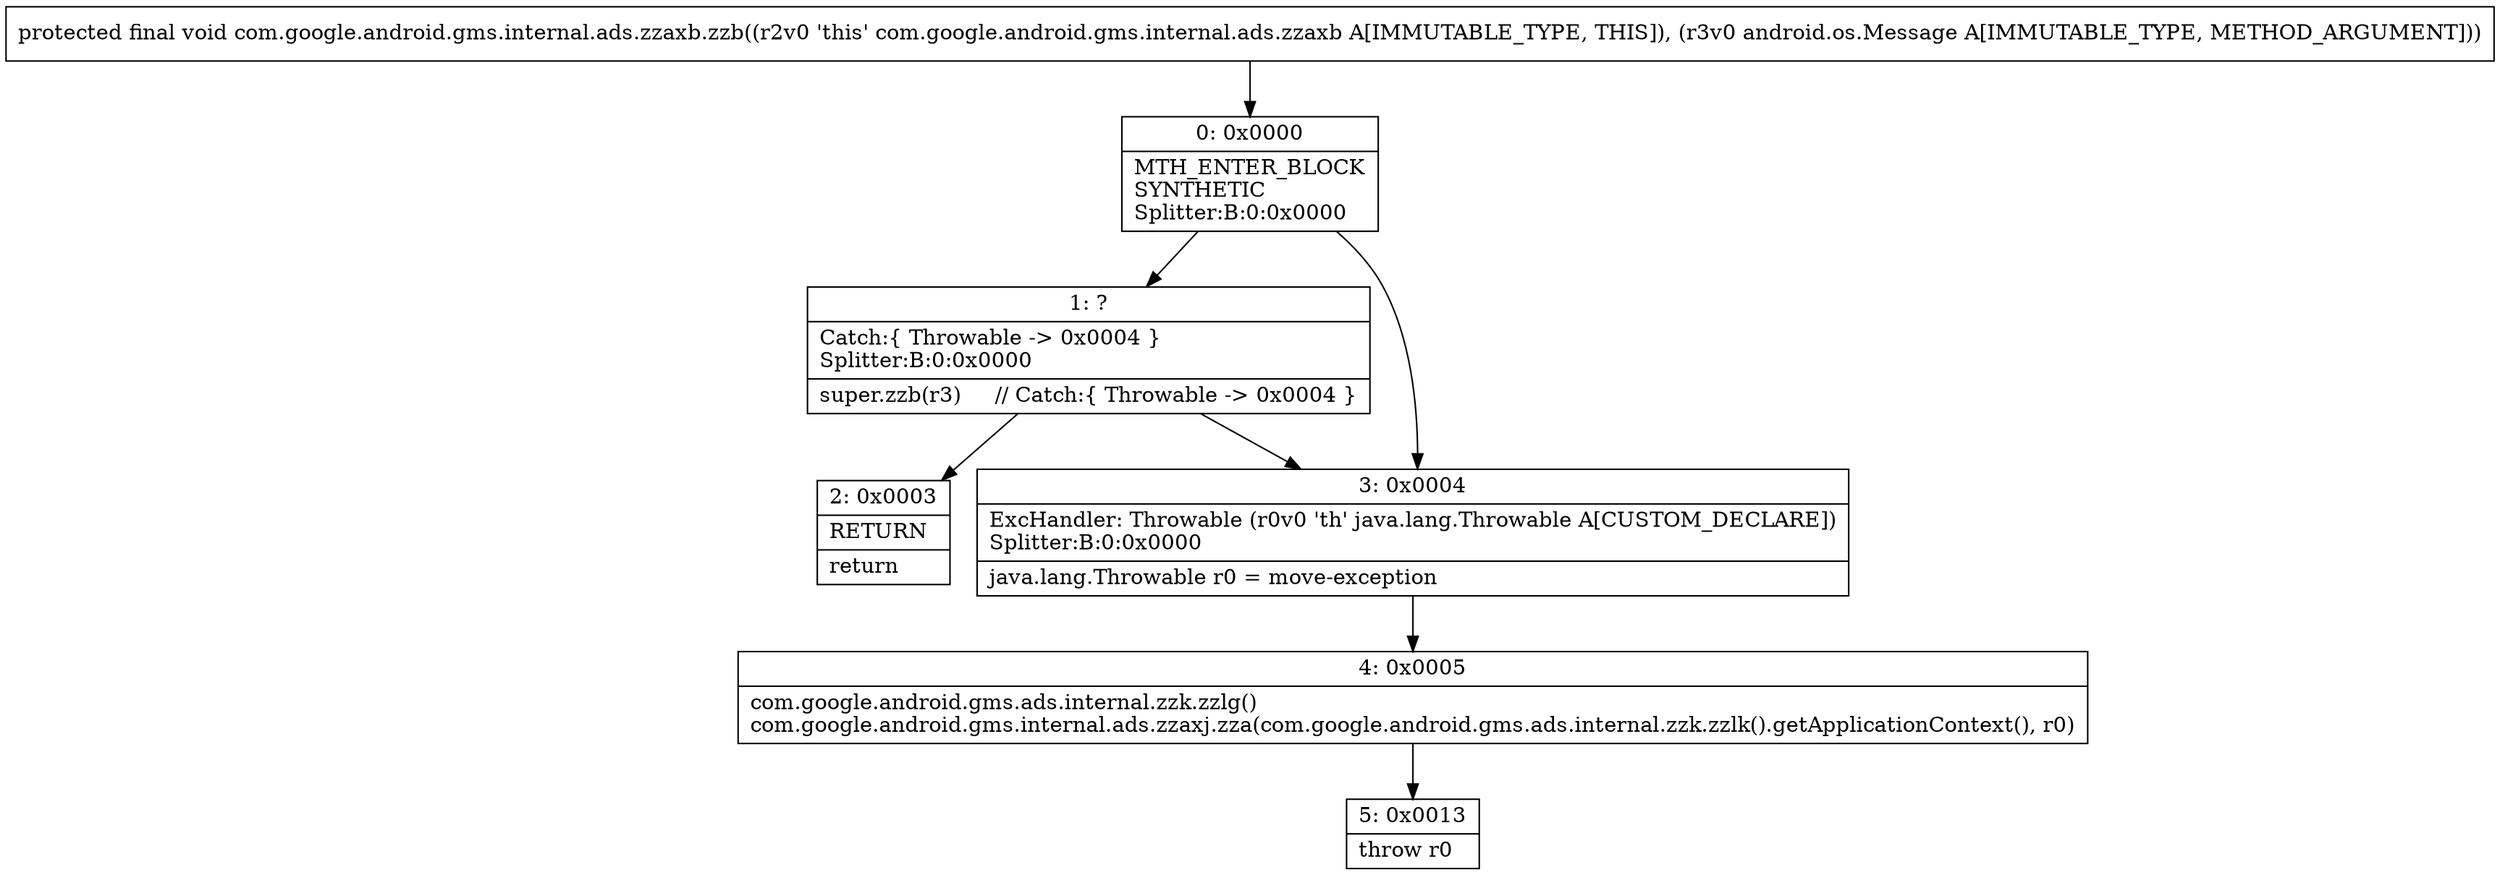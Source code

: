digraph "CFG forcom.google.android.gms.internal.ads.zzaxb.zzb(Landroid\/os\/Message;)V" {
Node_0 [shape=record,label="{0\:\ 0x0000|MTH_ENTER_BLOCK\lSYNTHETIC\lSplitter:B:0:0x0000\l}"];
Node_1 [shape=record,label="{1\:\ ?|Catch:\{ Throwable \-\> 0x0004 \}\lSplitter:B:0:0x0000\l|super.zzb(r3)     \/\/ Catch:\{ Throwable \-\> 0x0004 \}\l}"];
Node_2 [shape=record,label="{2\:\ 0x0003|RETURN\l|return\l}"];
Node_3 [shape=record,label="{3\:\ 0x0004|ExcHandler: Throwable (r0v0 'th' java.lang.Throwable A[CUSTOM_DECLARE])\lSplitter:B:0:0x0000\l|java.lang.Throwable r0 = move\-exception\l}"];
Node_4 [shape=record,label="{4\:\ 0x0005|com.google.android.gms.ads.internal.zzk.zzlg()\lcom.google.android.gms.internal.ads.zzaxj.zza(com.google.android.gms.ads.internal.zzk.zzlk().getApplicationContext(), r0)\l}"];
Node_5 [shape=record,label="{5\:\ 0x0013|throw r0\l}"];
MethodNode[shape=record,label="{protected final void com.google.android.gms.internal.ads.zzaxb.zzb((r2v0 'this' com.google.android.gms.internal.ads.zzaxb A[IMMUTABLE_TYPE, THIS]), (r3v0 android.os.Message A[IMMUTABLE_TYPE, METHOD_ARGUMENT])) }"];
MethodNode -> Node_0;
Node_0 -> Node_1;
Node_0 -> Node_3;
Node_1 -> Node_2;
Node_1 -> Node_3;
Node_3 -> Node_4;
Node_4 -> Node_5;
}

